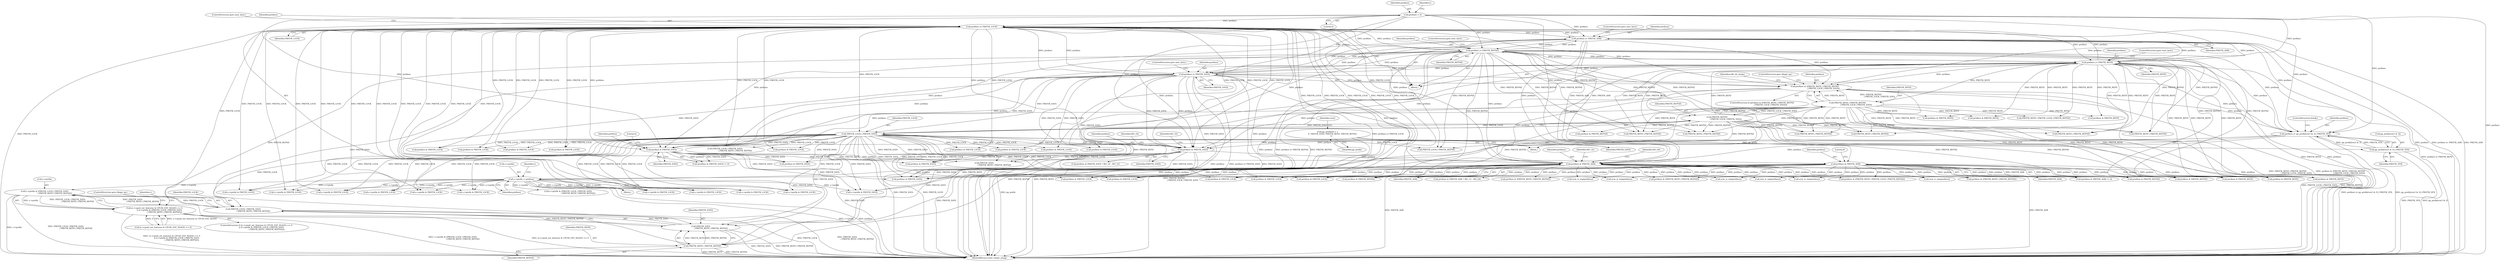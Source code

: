 digraph "0_qemu_30663fd26c0307e414622c7a8607fbc04f92ec14@pointer" {
"1008787" [label="(Call,s->prefix & (PREFIX_LOCK | PREFIX_DATA\n                                 | PREFIX_REPZ | PREFIX_REPNZ))"];
"1001007" [label="(Call,s->prefix = prefixes)"];
"1000994" [label="(Call,prefixes & PREFIX_ADR)"];
"1000975" [label="(Call,prefixes & PREFIX_DATA)"];
"1000594" [label="(Call,prefixes = 0)"];
"1000726" [label="(Call,prefixes |= PREFIX_ADR)"];
"1000674" [label="(Call,prefixes |= PREFIX_LOCK)"];
"1000669" [label="(Call,prefixes |= PREFIX_REPNZ)"];
"1000664" [label="(Call,prefixes |= PREFIX_REPZ)"];
"1000721" [label="(Call,prefixes |= PREFIX_DATA)"];
"1000932" [label="(Call,prefixes |= pp_prefix[vex3 & 3] | PREFIX_VEX)"];
"1000812" [label="(Call,prefixes & (PREFIX_REPZ | PREFIX_REPNZ\n                            | PREFIX_LOCK | PREFIX_DATA))"];
"1000814" [label="(Call,PREFIX_REPZ | PREFIX_REPNZ\n                            | PREFIX_LOCK | PREFIX_DATA)"];
"1000816" [label="(Call,PREFIX_REPNZ\n                            | PREFIX_LOCK | PREFIX_DATA)"];
"1000818" [label="(Call,PREFIX_LOCK | PREFIX_DATA)"];
"1000934" [label="(Call,pp_prefix[vex3 & 3] | PREFIX_VEX)"];
"1000784" [label="(Call,pp_prefix[4] = {\n                0, PREFIX_DATA, PREFIX_REPZ, PREFIX_REPNZ\n            })"];
"1000962" [label="(Call,prefixes & PREFIX_ADR)"];
"1000954" [label="(Call,prefixes & PREFIX_DATA)"];
"1008791" [label="(Call,PREFIX_LOCK | PREFIX_DATA\n                                 | PREFIX_REPZ | PREFIX_REPNZ)"];
"1008793" [label="(Call,PREFIX_DATA\n                                 | PREFIX_REPZ | PREFIX_REPNZ)"];
"1008795" [label="(Call,PREFIX_REPZ | PREFIX_REPNZ)"];
"1008779" [label="(Call,(s->cpuid_ext_features & CPUID_EXT_XSAVE) == 0\n                || (s->prefix & (PREFIX_LOCK | PREFIX_DATA\n                                 | PREFIX_REPZ | PREFIX_REPNZ)))"];
"1000977" [label="(Identifier,PREFIX_DATA)"];
"1011584" [label="(Call,prefixes & PREFIX_DATA)"];
"1000784" [label="(Call,pp_prefix[4] = {\n                0, PREFIX_DATA, PREFIX_REPZ, PREFIX_REPNZ\n            })"];
"1009399" [label="(Call,prefixes & PREFIX_LOCK)"];
"1011721" [label="(Call,PREFIX_REPZ | PREFIX_LOCK | PREFIX_REPNZ)"];
"1000965" [label="(Identifier,MO_32)"];
"1011611" [label="(Call,prefixes & PREFIX_LOCK)"];
"1002846" [label="(Call,s->prefix & PREFIX_LOCK)"];
"1010139" [label="(Call,prefixes & PREFIX_LOCK)"];
"1008795" [label="(Call,PREFIX_REPZ | PREFIX_REPNZ)"];
"1005614" [label="(Call,svm_is_rep(prefixes))"];
"1000671" [label="(Identifier,PREFIX_REPNZ)"];
"1000729" [label="(ControlStructure,goto next_byte;)"];
"1008794" [label="(Identifier,PREFIX_DATA)"];
"1008799" [label="(ControlStructure,goto illegal_op;)"];
"1000817" [label="(Identifier,PREFIX_REPNZ)"];
"1010497" [label="(Call,prefixes & PREFIX_REPNZ)"];
"1007496" [label="(Call,prefixes & PREFIX_LOCK)"];
"1010835" [label="(Call,prefixes & PREFIX_LOCK)"];
"1010243" [label="(Call,prefixes & PREFIX_LOCK)"];
"1010527" [label="(Call,prefixes & PREFIX_DATA)"];
"1000726" [label="(Call,prefixes |= PREFIX_ADR)"];
"1000664" [label="(Call,prefixes |= PREFIX_REPZ)"];
"1008803" [label="(Identifier,s)"];
"1008791" [label="(Call,PREFIX_LOCK | PREFIX_DATA\n                                 | PREFIX_REPZ | PREFIX_REPNZ)"];
"1000724" [label="(ControlStructure,goto next_byte;)"];
"1000814" [label="(Call,PREFIX_REPZ | PREFIX_REPNZ\n                            | PREFIX_LOCK | PREFIX_DATA)"];
"1008750" [label="(Call,PREFIX_LOCK | PREFIX_DATA\n                                 | PREFIX_REPZ | PREFIX_REPNZ)"];
"1006921" [label="(Call,s->prefix & PREFIX_LOCK)"];
"1005761" [label="(Call,svm_is_rep(prefixes))"];
"1000822" [label="(ControlStructure,goto illegal_op;)"];
"1000976" [label="(Identifier,prefixes)"];
"1007507" [label="(Call,prefixes & PREFIX_REPZ)"];
"1011723" [label="(Call,PREFIX_LOCK | PREFIX_REPNZ)"];
"1002745" [label="(Call,s->prefix & PREFIX_LOCK)"];
"1000956" [label="(Identifier,PREFIX_DATA)"];
"1000818" [label="(Call,PREFIX_LOCK | PREFIX_DATA)"];
"1001483" [label="(Call,s->prefix & PREFIX_LOCK)"];
"1000958" [label="(Identifier,MO_32)"];
"1000669" [label="(Call,prefixes |= PREFIX_REPNZ)"];
"1000675" [label="(Identifier,prefixes)"];
"1005419" [label="(Call,PREFIX_REPZ | PREFIX_REPNZ)"];
"1000811" [label="(ControlStructure,if (prefixes & (PREFIX_REPZ | PREFIX_REPNZ\n                            | PREFIX_LOCK | PREFIX_DATA)))"];
"1008796" [label="(Identifier,PREFIX_REPZ)"];
"1001014" [label="(Identifier,s)"];
"1000819" [label="(Identifier,PREFIX_LOCK)"];
"1000595" [label="(Identifier,prefixes)"];
"1005620" [label="(Call,PREFIX_REPZ | PREFIX_REPNZ)"];
"1008754" [label="(Call,PREFIX_REPZ | PREFIX_REPNZ)"];
"1000962" [label="(Call,prefixes & PREFIX_ADR)"];
"1000940" [label="(Identifier,PREFIX_VEX)"];
"1000596" [label="(Literal,0)"];
"1009374" [label="(Call,prefixes & PREFIX_LOCK)"];
"1000672" [label="(ControlStructure,goto next_byte;)"];
"1000816" [label="(Call,PREFIX_REPNZ\n                            | PREFIX_LOCK | PREFIX_DATA)"];
"1001011" [label="(Identifier,prefixes)"];
"1001008" [label="(Call,s->prefix)"];
"1000955" [label="(Identifier,prefixes)"];
"1005454" [label="(Call,PREFIX_REPZ | PREFIX_REPNZ)"];
"1000966" [label="(Identifier,MO_64)"];
"1011754" [label="(Call,s->prefix & PREFIX_DATA)"];
"1011596" [label="(Call,prefixes & PREFIX_LOCK)"];
"1000964" [label="(Identifier,PREFIX_ADR)"];
"1005382" [label="(Call,prefixes & (PREFIX_REPZ | PREFIX_REPNZ))"];
"1005509" [label="(Call,prefixes & PREFIX_REPZ)"];
"1010663" [label="(Call,prefixes & PREFIX_LOCK)"];
"1000933" [label="(Identifier,prefixes)"];
"1011840" [label="(MethodReturn,static target_ulong)"];
"1005973" [label="(Call,svm_is_rep(prefixes))"];
"1000994" [label="(Call,prefixes & PREFIX_ADR)"];
"1005565" [label="(Call,prefixes & PREFIX_REPZ)"];
"1000670" [label="(Identifier,prefixes)"];
"1000728" [label="(Identifier,PREFIX_ADR)"];
"1008788" [label="(Call,s->prefix)"];
"1000941" [label="(ControlStructure,break;)"];
"1000785" [label="(Identifier,pp_prefix)"];
"1000789" [label="(Identifier,vex2)"];
"1000677" [label="(ControlStructure,goto next_byte;)"];
"1010412" [label="(Call,prefixes & PREFIX_LOCK)"];
"1010045" [label="(Call,prefixes & PREFIX_LOCK)"];
"1000721" [label="(Call,prefixes |= PREFIX_DATA)"];
"1000961" [label="(Call,prefixes & PREFIX_ADR ? MO_32 : MO_64)"];
"1000813" [label="(Identifier,prefixes)"];
"1001007" [label="(Call,s->prefix = prefixes)"];
"1003015" [label="(Call,s->prefix & PREFIX_LOCK)"];
"1008752" [label="(Call,PREFIX_DATA\n                                 | PREFIX_REPZ | PREFIX_REPNZ)"];
"1010075" [label="(Call,prefixes & PREFIX_LOCK)"];
"1007061" [label="(Call,s->prefix & PREFIX_LOCK)"];
"1007285" [label="(Call,prefixes & PREFIX_REPZ)"];
"1000666" [label="(Identifier,PREFIX_REPZ)"];
"1010104" [label="(Call,prefixes & PREFIX_DATA)"];
"1005906" [label="(Call,svm_is_rep(prefixes))"];
"1000934" [label="(Call,pp_prefix[vex3 & 3] | PREFIX_VEX)"];
"1007097" [label="(Call,s->prefix & PREFIX_LOCK)"];
"1001532" [label="(Call,s->prefix & PREFIX_LOCK)"];
"1000963" [label="(Identifier,prefixes)"];
"1000995" [label="(Identifier,prefixes)"];
"1000722" [label="(Identifier,prefixes)"];
"1008793" [label="(Call,PREFIX_DATA\n                                 | PREFIX_REPZ | PREFIX_REPNZ)"];
"1008778" [label="(ControlStructure,if ((s->cpuid_ext_features & CPUID_EXT_XSAVE) == 0\n                || (s->prefix & (PREFIX_LOCK | PREFIX_DATA\n                                 | PREFIX_REPZ | PREFIX_REPNZ))))"];
"1000975" [label="(Call,prefixes & PREFIX_DATA)"];
"1011719" [label="(Call,prefixes & (PREFIX_REPZ | PREFIX_LOCK | PREFIX_REPNZ))"];
"1000996" [label="(Identifier,PREFIX_ADR)"];
"1000567" [label="(Block,)"];
"1008780" [label="(Call,(s->cpuid_ext_features & CPUID_EXT_XSAVE) == 0)"];
"1003046" [label="(Call,s->prefix & PREFIX_LOCK)"];
"1008787" [label="(Call,s->prefix & (PREFIX_LOCK | PREFIX_DATA\n                                 | PREFIX_REPZ | PREFIX_REPNZ))"];
"1010035" [label="(Call,prefixes & PREFIX_REPZ)"];
"1000665" [label="(Identifier,prefixes)"];
"1000993" [label="(Call,(prefixes & PREFIX_ADR) != 0)"];
"1008746" [label="(Call,s->prefix & (PREFIX_LOCK | PREFIX_DATA\n                                 | PREFIX_REPZ | PREFIX_REPNZ))"];
"1000932" [label="(Call,prefixes |= pp_prefix[vex3 & 3] | PREFIX_VEX)"];
"1010507" [label="(Call,prefixes & PREFIX_LOCK)"];
"1005417" [label="(Call,prefixes & (PREFIX_REPZ | PREFIX_REPNZ))"];
"1000974" [label="(Call,(prefixes & PREFIX_DATA) != 0)"];
"1000815" [label="(Identifier,PREFIX_REPZ)"];
"1000997" [label="(Literal,0)"];
"1000662" [label="(Block,)"];
"1008797" [label="(Identifier,PREFIX_REPNZ)"];
"1010562" [label="(Call,prefixes & PREFIX_LOCK)"];
"1000667" [label="(ControlStructure,goto next_byte;)"];
"1008779" [label="(Call,(s->cpuid_ext_features & CPUID_EXT_XSAVE) == 0\n                || (s->prefix & (PREFIX_LOCK | PREFIX_DATA\n                                 | PREFIX_REPZ | PREFIX_REPNZ)))"];
"1000674" [label="(Call,prefixes |= PREFIX_LOCK)"];
"1001441" [label="(Call,s->prefix & PREFIX_LOCK)"];
"1010065" [label="(Call,prefixes & PREFIX_REPNZ)"];
"1010402" [label="(Call,prefixes & PREFIX_REPZ)"];
"1005684" [label="(Call,svm_is_rep(prefixes))"];
"1005543" [label="(Call,prefixes & PREFIX_REPNZ)"];
"1005690" [label="(Call,PREFIX_REPZ | PREFIX_REPNZ)"];
"1000727" [label="(Identifier,prefixes)"];
"1000824" [label="(Identifier,x86_64_hregs)"];
"1000820" [label="(Identifier,PREFIX_DATA)"];
"1000935" [label="(Call,pp_prefix[vex3 & 3])"];
"1000954" [label="(Call,prefixes & PREFIX_DATA)"];
"1000953" [label="(Call,prefixes & PREFIX_DATA ? MO_16 : MO_32)"];
"1005384" [label="(Call,PREFIX_REPZ | PREFIX_REPNZ)"];
"1000782" [label="(Block,)"];
"1000676" [label="(Identifier,PREFIX_LOCK)"];
"1008792" [label="(Identifier,PREFIX_LOCK)"];
"1005452" [label="(Call,prefixes & (PREFIX_REPZ | PREFIX_REPNZ))"];
"1000723" [label="(Identifier,PREFIX_DATA)"];
"1000957" [label="(Identifier,MO_16)"];
"1000978" [label="(Literal,0)"];
"1000812" [label="(Call,prefixes & (PREFIX_REPZ | PREFIX_REPNZ\n                            | PREFIX_LOCK | PREFIX_DATA))"];
"1000599" [label="(Identifier,s)"];
"1005487" [label="(Call,prefixes & PREFIX_REPNZ)"];
"1005834" [label="(Call,svm_is_rep(prefixes))"];
"1000594" [label="(Call,prefixes = 0)"];
"1008787" -> "1008779"  [label="AST: "];
"1008787" -> "1008791"  [label="CFG: "];
"1008788" -> "1008787"  [label="AST: "];
"1008791" -> "1008787"  [label="AST: "];
"1008779" -> "1008787"  [label="CFG: "];
"1008787" -> "1011840"  [label="DDG: s->prefix"];
"1008787" -> "1011840"  [label="DDG: PREFIX_LOCK | PREFIX_DATA\n                                 | PREFIX_REPZ | PREFIX_REPNZ"];
"1008787" -> "1008779"  [label="DDG: s->prefix"];
"1008787" -> "1008779"  [label="DDG: PREFIX_LOCK | PREFIX_DATA\n                                 | PREFIX_REPZ | PREFIX_REPNZ"];
"1001007" -> "1008787"  [label="DDG: s->prefix"];
"1008791" -> "1008787"  [label="DDG: PREFIX_LOCK"];
"1008791" -> "1008787"  [label="DDG: PREFIX_DATA\n                                 | PREFIX_REPZ | PREFIX_REPNZ"];
"1001007" -> "1000567"  [label="AST: "];
"1001007" -> "1001011"  [label="CFG: "];
"1001008" -> "1001007"  [label="AST: "];
"1001011" -> "1001007"  [label="AST: "];
"1001014" -> "1001007"  [label="CFG: "];
"1001007" -> "1011840"  [label="DDG: s->prefix"];
"1001007" -> "1011840"  [label="DDG: prefixes"];
"1000994" -> "1001007"  [label="DDG: prefixes"];
"1000962" -> "1001007"  [label="DDG: prefixes"];
"1001007" -> "1001441"  [label="DDG: s->prefix"];
"1001007" -> "1001483"  [label="DDG: s->prefix"];
"1001007" -> "1001532"  [label="DDG: s->prefix"];
"1001007" -> "1002745"  [label="DDG: s->prefix"];
"1001007" -> "1002846"  [label="DDG: s->prefix"];
"1001007" -> "1003015"  [label="DDG: s->prefix"];
"1001007" -> "1003046"  [label="DDG: s->prefix"];
"1001007" -> "1006921"  [label="DDG: s->prefix"];
"1001007" -> "1007061"  [label="DDG: s->prefix"];
"1001007" -> "1007097"  [label="DDG: s->prefix"];
"1001007" -> "1008746"  [label="DDG: s->prefix"];
"1001007" -> "1011754"  [label="DDG: s->prefix"];
"1000994" -> "1000993"  [label="AST: "];
"1000994" -> "1000996"  [label="CFG: "];
"1000995" -> "1000994"  [label="AST: "];
"1000996" -> "1000994"  [label="AST: "];
"1000997" -> "1000994"  [label="CFG: "];
"1000994" -> "1011840"  [label="DDG: PREFIX_ADR"];
"1000994" -> "1000993"  [label="DDG: prefixes"];
"1000994" -> "1000993"  [label="DDG: PREFIX_ADR"];
"1000975" -> "1000994"  [label="DDG: prefixes"];
"1000726" -> "1000994"  [label="DDG: PREFIX_ADR"];
"1000994" -> "1005382"  [label="DDG: prefixes"];
"1000994" -> "1005417"  [label="DDG: prefixes"];
"1000994" -> "1005452"  [label="DDG: prefixes"];
"1000994" -> "1005487"  [label="DDG: prefixes"];
"1000994" -> "1005543"  [label="DDG: prefixes"];
"1000994" -> "1005614"  [label="DDG: prefixes"];
"1000994" -> "1005684"  [label="DDG: prefixes"];
"1000994" -> "1005761"  [label="DDG: prefixes"];
"1000994" -> "1005834"  [label="DDG: prefixes"];
"1000994" -> "1005906"  [label="DDG: prefixes"];
"1000994" -> "1005973"  [label="DDG: prefixes"];
"1000994" -> "1007285"  [label="DDG: prefixes"];
"1000994" -> "1007496"  [label="DDG: prefixes"];
"1000994" -> "1009374"  [label="DDG: prefixes"];
"1000994" -> "1009399"  [label="DDG: prefixes"];
"1000994" -> "1010035"  [label="DDG: prefixes"];
"1000994" -> "1010402"  [label="DDG: prefixes"];
"1000994" -> "1010412"  [label="DDG: prefixes"];
"1000994" -> "1010497"  [label="DDG: prefixes"];
"1000994" -> "1010835"  [label="DDG: prefixes"];
"1000994" -> "1011584"  [label="DDG: prefixes"];
"1000994" -> "1011719"  [label="DDG: prefixes"];
"1000975" -> "1000974"  [label="AST: "];
"1000975" -> "1000977"  [label="CFG: "];
"1000976" -> "1000975"  [label="AST: "];
"1000977" -> "1000975"  [label="AST: "];
"1000978" -> "1000975"  [label="CFG: "];
"1000975" -> "1011840"  [label="DDG: PREFIX_DATA"];
"1000975" -> "1000974"  [label="DDG: prefixes"];
"1000975" -> "1000974"  [label="DDG: PREFIX_DATA"];
"1000594" -> "1000975"  [label="DDG: prefixes"];
"1000726" -> "1000975"  [label="DDG: prefixes"];
"1000674" -> "1000975"  [label="DDG: prefixes"];
"1000669" -> "1000975"  [label="DDG: prefixes"];
"1000932" -> "1000975"  [label="DDG: prefixes"];
"1000812" -> "1000975"  [label="DDG: prefixes"];
"1000664" -> "1000975"  [label="DDG: prefixes"];
"1000721" -> "1000975"  [label="DDG: prefixes"];
"1000721" -> "1000975"  [label="DDG: PREFIX_DATA"];
"1000818" -> "1000975"  [label="DDG: PREFIX_DATA"];
"1000975" -> "1008752"  [label="DDG: PREFIX_DATA"];
"1000975" -> "1008793"  [label="DDG: PREFIX_DATA"];
"1000975" -> "1010104"  [label="DDG: PREFIX_DATA"];
"1000975" -> "1010527"  [label="DDG: PREFIX_DATA"];
"1000975" -> "1011584"  [label="DDG: PREFIX_DATA"];
"1000975" -> "1011754"  [label="DDG: PREFIX_DATA"];
"1000594" -> "1000567"  [label="AST: "];
"1000594" -> "1000596"  [label="CFG: "];
"1000595" -> "1000594"  [label="AST: "];
"1000596" -> "1000594"  [label="AST: "];
"1000599" -> "1000594"  [label="CFG: "];
"1000594" -> "1011840"  [label="DDG: prefixes"];
"1000594" -> "1000664"  [label="DDG: prefixes"];
"1000594" -> "1000669"  [label="DDG: prefixes"];
"1000594" -> "1000674"  [label="DDG: prefixes"];
"1000594" -> "1000721"  [label="DDG: prefixes"];
"1000594" -> "1000726"  [label="DDG: prefixes"];
"1000594" -> "1000812"  [label="DDG: prefixes"];
"1000594" -> "1000932"  [label="DDG: prefixes"];
"1000594" -> "1000954"  [label="DDG: prefixes"];
"1000594" -> "1000962"  [label="DDG: prefixes"];
"1000726" -> "1000662"  [label="AST: "];
"1000726" -> "1000728"  [label="CFG: "];
"1000727" -> "1000726"  [label="AST: "];
"1000728" -> "1000726"  [label="AST: "];
"1000729" -> "1000726"  [label="CFG: "];
"1000726" -> "1011840"  [label="DDG: prefixes"];
"1000726" -> "1011840"  [label="DDG: prefixes |= PREFIX_ADR"];
"1000726" -> "1011840"  [label="DDG: PREFIX_ADR"];
"1000726" -> "1000664"  [label="DDG: prefixes"];
"1000726" -> "1000669"  [label="DDG: prefixes"];
"1000726" -> "1000674"  [label="DDG: prefixes"];
"1000726" -> "1000721"  [label="DDG: prefixes"];
"1000674" -> "1000726"  [label="DDG: prefixes"];
"1000669" -> "1000726"  [label="DDG: prefixes"];
"1000664" -> "1000726"  [label="DDG: prefixes"];
"1000721" -> "1000726"  [label="DDG: prefixes"];
"1000726" -> "1000812"  [label="DDG: prefixes"];
"1000726" -> "1000932"  [label="DDG: prefixes"];
"1000726" -> "1000954"  [label="DDG: prefixes"];
"1000726" -> "1000962"  [label="DDG: prefixes"];
"1000726" -> "1000962"  [label="DDG: PREFIX_ADR"];
"1000674" -> "1000662"  [label="AST: "];
"1000674" -> "1000676"  [label="CFG: "];
"1000675" -> "1000674"  [label="AST: "];
"1000676" -> "1000674"  [label="AST: "];
"1000677" -> "1000674"  [label="CFG: "];
"1000674" -> "1011840"  [label="DDG: PREFIX_LOCK"];
"1000674" -> "1011840"  [label="DDG: prefixes"];
"1000674" -> "1011840"  [label="DDG: prefixes |= PREFIX_LOCK"];
"1000674" -> "1000664"  [label="DDG: prefixes"];
"1000674" -> "1000669"  [label="DDG: prefixes"];
"1000669" -> "1000674"  [label="DDG: prefixes"];
"1000664" -> "1000674"  [label="DDG: prefixes"];
"1000721" -> "1000674"  [label="DDG: prefixes"];
"1000674" -> "1000721"  [label="DDG: prefixes"];
"1000674" -> "1000812"  [label="DDG: prefixes"];
"1000674" -> "1000818"  [label="DDG: PREFIX_LOCK"];
"1000674" -> "1000932"  [label="DDG: prefixes"];
"1000674" -> "1000954"  [label="DDG: prefixes"];
"1000674" -> "1000962"  [label="DDG: prefixes"];
"1000674" -> "1001441"  [label="DDG: PREFIX_LOCK"];
"1000674" -> "1001483"  [label="DDG: PREFIX_LOCK"];
"1000674" -> "1001532"  [label="DDG: PREFIX_LOCK"];
"1000674" -> "1002745"  [label="DDG: PREFIX_LOCK"];
"1000674" -> "1002846"  [label="DDG: PREFIX_LOCK"];
"1000674" -> "1003015"  [label="DDG: PREFIX_LOCK"];
"1000674" -> "1003046"  [label="DDG: PREFIX_LOCK"];
"1000674" -> "1006921"  [label="DDG: PREFIX_LOCK"];
"1000674" -> "1007061"  [label="DDG: PREFIX_LOCK"];
"1000674" -> "1007097"  [label="DDG: PREFIX_LOCK"];
"1000674" -> "1007496"  [label="DDG: PREFIX_LOCK"];
"1000674" -> "1008750"  [label="DDG: PREFIX_LOCK"];
"1000674" -> "1008791"  [label="DDG: PREFIX_LOCK"];
"1000674" -> "1009374"  [label="DDG: PREFIX_LOCK"];
"1000674" -> "1009399"  [label="DDG: PREFIX_LOCK"];
"1000674" -> "1010045"  [label="DDG: PREFIX_LOCK"];
"1000674" -> "1010075"  [label="DDG: PREFIX_LOCK"];
"1000674" -> "1010139"  [label="DDG: PREFIX_LOCK"];
"1000674" -> "1010243"  [label="DDG: PREFIX_LOCK"];
"1000674" -> "1010412"  [label="DDG: PREFIX_LOCK"];
"1000674" -> "1010507"  [label="DDG: PREFIX_LOCK"];
"1000674" -> "1010562"  [label="DDG: PREFIX_LOCK"];
"1000674" -> "1010663"  [label="DDG: PREFIX_LOCK"];
"1000674" -> "1010835"  [label="DDG: PREFIX_LOCK"];
"1000674" -> "1011596"  [label="DDG: PREFIX_LOCK"];
"1000674" -> "1011611"  [label="DDG: PREFIX_LOCK"];
"1000674" -> "1011723"  [label="DDG: PREFIX_LOCK"];
"1000669" -> "1000662"  [label="AST: "];
"1000669" -> "1000671"  [label="CFG: "];
"1000670" -> "1000669"  [label="AST: "];
"1000671" -> "1000669"  [label="AST: "];
"1000672" -> "1000669"  [label="CFG: "];
"1000669" -> "1011840"  [label="DDG: prefixes"];
"1000669" -> "1011840"  [label="DDG: PREFIX_REPNZ"];
"1000669" -> "1011840"  [label="DDG: prefixes |= PREFIX_REPNZ"];
"1000669" -> "1000664"  [label="DDG: prefixes"];
"1000664" -> "1000669"  [label="DDG: prefixes"];
"1000721" -> "1000669"  [label="DDG: prefixes"];
"1000669" -> "1000721"  [label="DDG: prefixes"];
"1000669" -> "1000812"  [label="DDG: prefixes"];
"1000669" -> "1000816"  [label="DDG: PREFIX_REPNZ"];
"1000669" -> "1000932"  [label="DDG: prefixes"];
"1000669" -> "1000954"  [label="DDG: prefixes"];
"1000669" -> "1000962"  [label="DDG: prefixes"];
"1000669" -> "1005384"  [label="DDG: PREFIX_REPNZ"];
"1000669" -> "1005419"  [label="DDG: PREFIX_REPNZ"];
"1000669" -> "1005454"  [label="DDG: PREFIX_REPNZ"];
"1000669" -> "1005487"  [label="DDG: PREFIX_REPNZ"];
"1000669" -> "1005543"  [label="DDG: PREFIX_REPNZ"];
"1000669" -> "1005620"  [label="DDG: PREFIX_REPNZ"];
"1000669" -> "1005690"  [label="DDG: PREFIX_REPNZ"];
"1000669" -> "1008754"  [label="DDG: PREFIX_REPNZ"];
"1000669" -> "1008795"  [label="DDG: PREFIX_REPNZ"];
"1000669" -> "1010065"  [label="DDG: PREFIX_REPNZ"];
"1000669" -> "1010497"  [label="DDG: PREFIX_REPNZ"];
"1000669" -> "1011723"  [label="DDG: PREFIX_REPNZ"];
"1000664" -> "1000662"  [label="AST: "];
"1000664" -> "1000666"  [label="CFG: "];
"1000665" -> "1000664"  [label="AST: "];
"1000666" -> "1000664"  [label="AST: "];
"1000667" -> "1000664"  [label="CFG: "];
"1000664" -> "1011840"  [label="DDG: prefixes |= PREFIX_REPZ"];
"1000664" -> "1011840"  [label="DDG: PREFIX_REPZ"];
"1000664" -> "1011840"  [label="DDG: prefixes"];
"1000721" -> "1000664"  [label="DDG: prefixes"];
"1000664" -> "1000721"  [label="DDG: prefixes"];
"1000664" -> "1000812"  [label="DDG: prefixes"];
"1000664" -> "1000814"  [label="DDG: PREFIX_REPZ"];
"1000664" -> "1000932"  [label="DDG: prefixes"];
"1000664" -> "1000954"  [label="DDG: prefixes"];
"1000664" -> "1000962"  [label="DDG: prefixes"];
"1000664" -> "1005384"  [label="DDG: PREFIX_REPZ"];
"1000664" -> "1005419"  [label="DDG: PREFIX_REPZ"];
"1000664" -> "1005454"  [label="DDG: PREFIX_REPZ"];
"1000664" -> "1005509"  [label="DDG: PREFIX_REPZ"];
"1000664" -> "1005565"  [label="DDG: PREFIX_REPZ"];
"1000664" -> "1005620"  [label="DDG: PREFIX_REPZ"];
"1000664" -> "1005690"  [label="DDG: PREFIX_REPZ"];
"1000664" -> "1007285"  [label="DDG: PREFIX_REPZ"];
"1000664" -> "1007507"  [label="DDG: PREFIX_REPZ"];
"1000664" -> "1008754"  [label="DDG: PREFIX_REPZ"];
"1000664" -> "1008795"  [label="DDG: PREFIX_REPZ"];
"1000664" -> "1010035"  [label="DDG: PREFIX_REPZ"];
"1000664" -> "1010402"  [label="DDG: PREFIX_REPZ"];
"1000664" -> "1011721"  [label="DDG: PREFIX_REPZ"];
"1000721" -> "1000662"  [label="AST: "];
"1000721" -> "1000723"  [label="CFG: "];
"1000722" -> "1000721"  [label="AST: "];
"1000723" -> "1000721"  [label="AST: "];
"1000724" -> "1000721"  [label="CFG: "];
"1000721" -> "1011840"  [label="DDG: prefixes |= PREFIX_DATA"];
"1000721" -> "1011840"  [label="DDG: prefixes"];
"1000721" -> "1011840"  [label="DDG: PREFIX_DATA"];
"1000721" -> "1000812"  [label="DDG: prefixes"];
"1000721" -> "1000818"  [label="DDG: PREFIX_DATA"];
"1000721" -> "1000932"  [label="DDG: prefixes"];
"1000721" -> "1000954"  [label="DDG: prefixes"];
"1000721" -> "1000954"  [label="DDG: PREFIX_DATA"];
"1000721" -> "1000962"  [label="DDG: prefixes"];
"1000721" -> "1008752"  [label="DDG: PREFIX_DATA"];
"1000721" -> "1008793"  [label="DDG: PREFIX_DATA"];
"1000721" -> "1010104"  [label="DDG: PREFIX_DATA"];
"1000721" -> "1010527"  [label="DDG: PREFIX_DATA"];
"1000721" -> "1011584"  [label="DDG: PREFIX_DATA"];
"1000721" -> "1011754"  [label="DDG: PREFIX_DATA"];
"1000932" -> "1000782"  [label="AST: "];
"1000932" -> "1000934"  [label="CFG: "];
"1000933" -> "1000932"  [label="AST: "];
"1000934" -> "1000932"  [label="AST: "];
"1000941" -> "1000932"  [label="CFG: "];
"1000932" -> "1011840"  [label="DDG: pp_prefix[vex3 & 3] | PREFIX_VEX"];
"1000932" -> "1011840"  [label="DDG: prefixes |= pp_prefix[vex3 & 3] | PREFIX_VEX"];
"1000812" -> "1000932"  [label="DDG: prefixes"];
"1000934" -> "1000932"  [label="DDG: pp_prefix[vex3 & 3]"];
"1000934" -> "1000932"  [label="DDG: PREFIX_VEX"];
"1000932" -> "1000954"  [label="DDG: prefixes"];
"1000932" -> "1000962"  [label="DDG: prefixes"];
"1000812" -> "1000811"  [label="AST: "];
"1000812" -> "1000814"  [label="CFG: "];
"1000813" -> "1000812"  [label="AST: "];
"1000814" -> "1000812"  [label="AST: "];
"1000822" -> "1000812"  [label="CFG: "];
"1000824" -> "1000812"  [label="CFG: "];
"1000812" -> "1011840"  [label="DDG: PREFIX_REPZ | PREFIX_REPNZ\n                            | PREFIX_LOCK | PREFIX_DATA"];
"1000812" -> "1011840"  [label="DDG: prefixes"];
"1000812" -> "1011840"  [label="DDG: prefixes & (PREFIX_REPZ | PREFIX_REPNZ\n                            | PREFIX_LOCK | PREFIX_DATA)"];
"1000814" -> "1000812"  [label="DDG: PREFIX_REPZ"];
"1000814" -> "1000812"  [label="DDG: PREFIX_REPNZ\n                            | PREFIX_LOCK | PREFIX_DATA"];
"1000812" -> "1000954"  [label="DDG: prefixes"];
"1000812" -> "1000962"  [label="DDG: prefixes"];
"1000814" -> "1000816"  [label="CFG: "];
"1000815" -> "1000814"  [label="AST: "];
"1000816" -> "1000814"  [label="AST: "];
"1000814" -> "1011840"  [label="DDG: PREFIX_REPNZ\n                            | PREFIX_LOCK | PREFIX_DATA"];
"1000814" -> "1011840"  [label="DDG: PREFIX_REPZ"];
"1000816" -> "1000814"  [label="DDG: PREFIX_REPNZ"];
"1000816" -> "1000814"  [label="DDG: PREFIX_LOCK | PREFIX_DATA"];
"1000814" -> "1005384"  [label="DDG: PREFIX_REPZ"];
"1000814" -> "1005419"  [label="DDG: PREFIX_REPZ"];
"1000814" -> "1005454"  [label="DDG: PREFIX_REPZ"];
"1000814" -> "1005509"  [label="DDG: PREFIX_REPZ"];
"1000814" -> "1005565"  [label="DDG: PREFIX_REPZ"];
"1000814" -> "1005620"  [label="DDG: PREFIX_REPZ"];
"1000814" -> "1005690"  [label="DDG: PREFIX_REPZ"];
"1000814" -> "1007285"  [label="DDG: PREFIX_REPZ"];
"1000814" -> "1007507"  [label="DDG: PREFIX_REPZ"];
"1000814" -> "1008754"  [label="DDG: PREFIX_REPZ"];
"1000814" -> "1008795"  [label="DDG: PREFIX_REPZ"];
"1000814" -> "1010035"  [label="DDG: PREFIX_REPZ"];
"1000814" -> "1010402"  [label="DDG: PREFIX_REPZ"];
"1000814" -> "1011721"  [label="DDG: PREFIX_REPZ"];
"1000816" -> "1000818"  [label="CFG: "];
"1000817" -> "1000816"  [label="AST: "];
"1000818" -> "1000816"  [label="AST: "];
"1000816" -> "1011840"  [label="DDG: PREFIX_LOCK | PREFIX_DATA"];
"1000816" -> "1011840"  [label="DDG: PREFIX_REPNZ"];
"1000818" -> "1000816"  [label="DDG: PREFIX_LOCK"];
"1000818" -> "1000816"  [label="DDG: PREFIX_DATA"];
"1000816" -> "1005384"  [label="DDG: PREFIX_REPNZ"];
"1000816" -> "1005419"  [label="DDG: PREFIX_REPNZ"];
"1000816" -> "1005454"  [label="DDG: PREFIX_REPNZ"];
"1000816" -> "1005487"  [label="DDG: PREFIX_REPNZ"];
"1000816" -> "1005543"  [label="DDG: PREFIX_REPNZ"];
"1000816" -> "1005620"  [label="DDG: PREFIX_REPNZ"];
"1000816" -> "1005690"  [label="DDG: PREFIX_REPNZ"];
"1000816" -> "1008754"  [label="DDG: PREFIX_REPNZ"];
"1000816" -> "1008795"  [label="DDG: PREFIX_REPNZ"];
"1000816" -> "1010065"  [label="DDG: PREFIX_REPNZ"];
"1000816" -> "1010497"  [label="DDG: PREFIX_REPNZ"];
"1000816" -> "1011723"  [label="DDG: PREFIX_REPNZ"];
"1000818" -> "1000820"  [label="CFG: "];
"1000819" -> "1000818"  [label="AST: "];
"1000820" -> "1000818"  [label="AST: "];
"1000818" -> "1011840"  [label="DDG: PREFIX_DATA"];
"1000818" -> "1011840"  [label="DDG: PREFIX_LOCK"];
"1000818" -> "1000954"  [label="DDG: PREFIX_DATA"];
"1000818" -> "1001441"  [label="DDG: PREFIX_LOCK"];
"1000818" -> "1001483"  [label="DDG: PREFIX_LOCK"];
"1000818" -> "1001532"  [label="DDG: PREFIX_LOCK"];
"1000818" -> "1002745"  [label="DDG: PREFIX_LOCK"];
"1000818" -> "1002846"  [label="DDG: PREFIX_LOCK"];
"1000818" -> "1003015"  [label="DDG: PREFIX_LOCK"];
"1000818" -> "1003046"  [label="DDG: PREFIX_LOCK"];
"1000818" -> "1006921"  [label="DDG: PREFIX_LOCK"];
"1000818" -> "1007061"  [label="DDG: PREFIX_LOCK"];
"1000818" -> "1007097"  [label="DDG: PREFIX_LOCK"];
"1000818" -> "1007496"  [label="DDG: PREFIX_LOCK"];
"1000818" -> "1008750"  [label="DDG: PREFIX_LOCK"];
"1000818" -> "1008752"  [label="DDG: PREFIX_DATA"];
"1000818" -> "1008791"  [label="DDG: PREFIX_LOCK"];
"1000818" -> "1008793"  [label="DDG: PREFIX_DATA"];
"1000818" -> "1009374"  [label="DDG: PREFIX_LOCK"];
"1000818" -> "1009399"  [label="DDG: PREFIX_LOCK"];
"1000818" -> "1010045"  [label="DDG: PREFIX_LOCK"];
"1000818" -> "1010075"  [label="DDG: PREFIX_LOCK"];
"1000818" -> "1010104"  [label="DDG: PREFIX_DATA"];
"1000818" -> "1010139"  [label="DDG: PREFIX_LOCK"];
"1000818" -> "1010243"  [label="DDG: PREFIX_LOCK"];
"1000818" -> "1010412"  [label="DDG: PREFIX_LOCK"];
"1000818" -> "1010507"  [label="DDG: PREFIX_LOCK"];
"1000818" -> "1010527"  [label="DDG: PREFIX_DATA"];
"1000818" -> "1010562"  [label="DDG: PREFIX_LOCK"];
"1000818" -> "1010663"  [label="DDG: PREFIX_LOCK"];
"1000818" -> "1010835"  [label="DDG: PREFIX_LOCK"];
"1000818" -> "1011584"  [label="DDG: PREFIX_DATA"];
"1000818" -> "1011596"  [label="DDG: PREFIX_LOCK"];
"1000818" -> "1011611"  [label="DDG: PREFIX_LOCK"];
"1000818" -> "1011723"  [label="DDG: PREFIX_LOCK"];
"1000818" -> "1011754"  [label="DDG: PREFIX_DATA"];
"1000934" -> "1000940"  [label="CFG: "];
"1000935" -> "1000934"  [label="AST: "];
"1000940" -> "1000934"  [label="AST: "];
"1000934" -> "1011840"  [label="DDG: pp_prefix[vex3 & 3]"];
"1000934" -> "1011840"  [label="DDG: PREFIX_VEX"];
"1000784" -> "1000934"  [label="DDG: pp_prefix"];
"1000784" -> "1000782"  [label="AST: "];
"1000784" -> "1000785"  [label="CFG: "];
"1000785" -> "1000784"  [label="AST: "];
"1000789" -> "1000784"  [label="CFG: "];
"1000784" -> "1011840"  [label="DDG: pp_prefix"];
"1000962" -> "1000961"  [label="AST: "];
"1000962" -> "1000964"  [label="CFG: "];
"1000963" -> "1000962"  [label="AST: "];
"1000964" -> "1000962"  [label="AST: "];
"1000965" -> "1000962"  [label="CFG: "];
"1000966" -> "1000962"  [label="CFG: "];
"1000962" -> "1011840"  [label="DDG: PREFIX_ADR"];
"1000954" -> "1000962"  [label="DDG: prefixes"];
"1000962" -> "1005382"  [label="DDG: prefixes"];
"1000962" -> "1005417"  [label="DDG: prefixes"];
"1000962" -> "1005452"  [label="DDG: prefixes"];
"1000962" -> "1005487"  [label="DDG: prefixes"];
"1000962" -> "1005543"  [label="DDG: prefixes"];
"1000962" -> "1005614"  [label="DDG: prefixes"];
"1000962" -> "1005684"  [label="DDG: prefixes"];
"1000962" -> "1005761"  [label="DDG: prefixes"];
"1000962" -> "1005834"  [label="DDG: prefixes"];
"1000962" -> "1005906"  [label="DDG: prefixes"];
"1000962" -> "1005973"  [label="DDG: prefixes"];
"1000962" -> "1007285"  [label="DDG: prefixes"];
"1000962" -> "1007496"  [label="DDG: prefixes"];
"1000962" -> "1009374"  [label="DDG: prefixes"];
"1000962" -> "1009399"  [label="DDG: prefixes"];
"1000962" -> "1010035"  [label="DDG: prefixes"];
"1000962" -> "1010402"  [label="DDG: prefixes"];
"1000962" -> "1010412"  [label="DDG: prefixes"];
"1000962" -> "1010497"  [label="DDG: prefixes"];
"1000962" -> "1010835"  [label="DDG: prefixes"];
"1000962" -> "1011584"  [label="DDG: prefixes"];
"1000962" -> "1011719"  [label="DDG: prefixes"];
"1000954" -> "1000953"  [label="AST: "];
"1000954" -> "1000956"  [label="CFG: "];
"1000955" -> "1000954"  [label="AST: "];
"1000956" -> "1000954"  [label="AST: "];
"1000957" -> "1000954"  [label="CFG: "];
"1000958" -> "1000954"  [label="CFG: "];
"1000954" -> "1011840"  [label="DDG: PREFIX_DATA"];
"1000954" -> "1008752"  [label="DDG: PREFIX_DATA"];
"1000954" -> "1008793"  [label="DDG: PREFIX_DATA"];
"1000954" -> "1010104"  [label="DDG: PREFIX_DATA"];
"1000954" -> "1010527"  [label="DDG: PREFIX_DATA"];
"1000954" -> "1011584"  [label="DDG: PREFIX_DATA"];
"1000954" -> "1011754"  [label="DDG: PREFIX_DATA"];
"1008791" -> "1008793"  [label="CFG: "];
"1008792" -> "1008791"  [label="AST: "];
"1008793" -> "1008791"  [label="AST: "];
"1008791" -> "1011840"  [label="DDG: PREFIX_LOCK"];
"1008791" -> "1011840"  [label="DDG: PREFIX_DATA\n                                 | PREFIX_REPZ | PREFIX_REPNZ"];
"1008793" -> "1008791"  [label="DDG: PREFIX_DATA"];
"1008793" -> "1008791"  [label="DDG: PREFIX_REPZ | PREFIX_REPNZ"];
"1008793" -> "1008795"  [label="CFG: "];
"1008794" -> "1008793"  [label="AST: "];
"1008795" -> "1008793"  [label="AST: "];
"1008793" -> "1011840"  [label="DDG: PREFIX_DATA"];
"1008793" -> "1011840"  [label="DDG: PREFIX_REPZ | PREFIX_REPNZ"];
"1008795" -> "1008793"  [label="DDG: PREFIX_REPZ"];
"1008795" -> "1008793"  [label="DDG: PREFIX_REPNZ"];
"1008795" -> "1008797"  [label="CFG: "];
"1008796" -> "1008795"  [label="AST: "];
"1008797" -> "1008795"  [label="AST: "];
"1008795" -> "1011840"  [label="DDG: PREFIX_REPZ"];
"1008795" -> "1011840"  [label="DDG: PREFIX_REPNZ"];
"1008779" -> "1008778"  [label="AST: "];
"1008779" -> "1008780"  [label="CFG: "];
"1008780" -> "1008779"  [label="AST: "];
"1008799" -> "1008779"  [label="CFG: "];
"1008803" -> "1008779"  [label="CFG: "];
"1008779" -> "1011840"  [label="DDG: (s->cpuid_ext_features & CPUID_EXT_XSAVE) == 0"];
"1008779" -> "1011840"  [label="DDG: (s->cpuid_ext_features & CPUID_EXT_XSAVE) == 0\n                || (s->prefix & (PREFIX_LOCK | PREFIX_DATA\n                                 | PREFIX_REPZ | PREFIX_REPNZ))"];
"1008779" -> "1011840"  [label="DDG: s->prefix & (PREFIX_LOCK | PREFIX_DATA\n                                 | PREFIX_REPZ | PREFIX_REPNZ)"];
"1008780" -> "1008779"  [label="DDG: s->cpuid_ext_features & CPUID_EXT_XSAVE"];
"1008780" -> "1008779"  [label="DDG: 0"];
}

